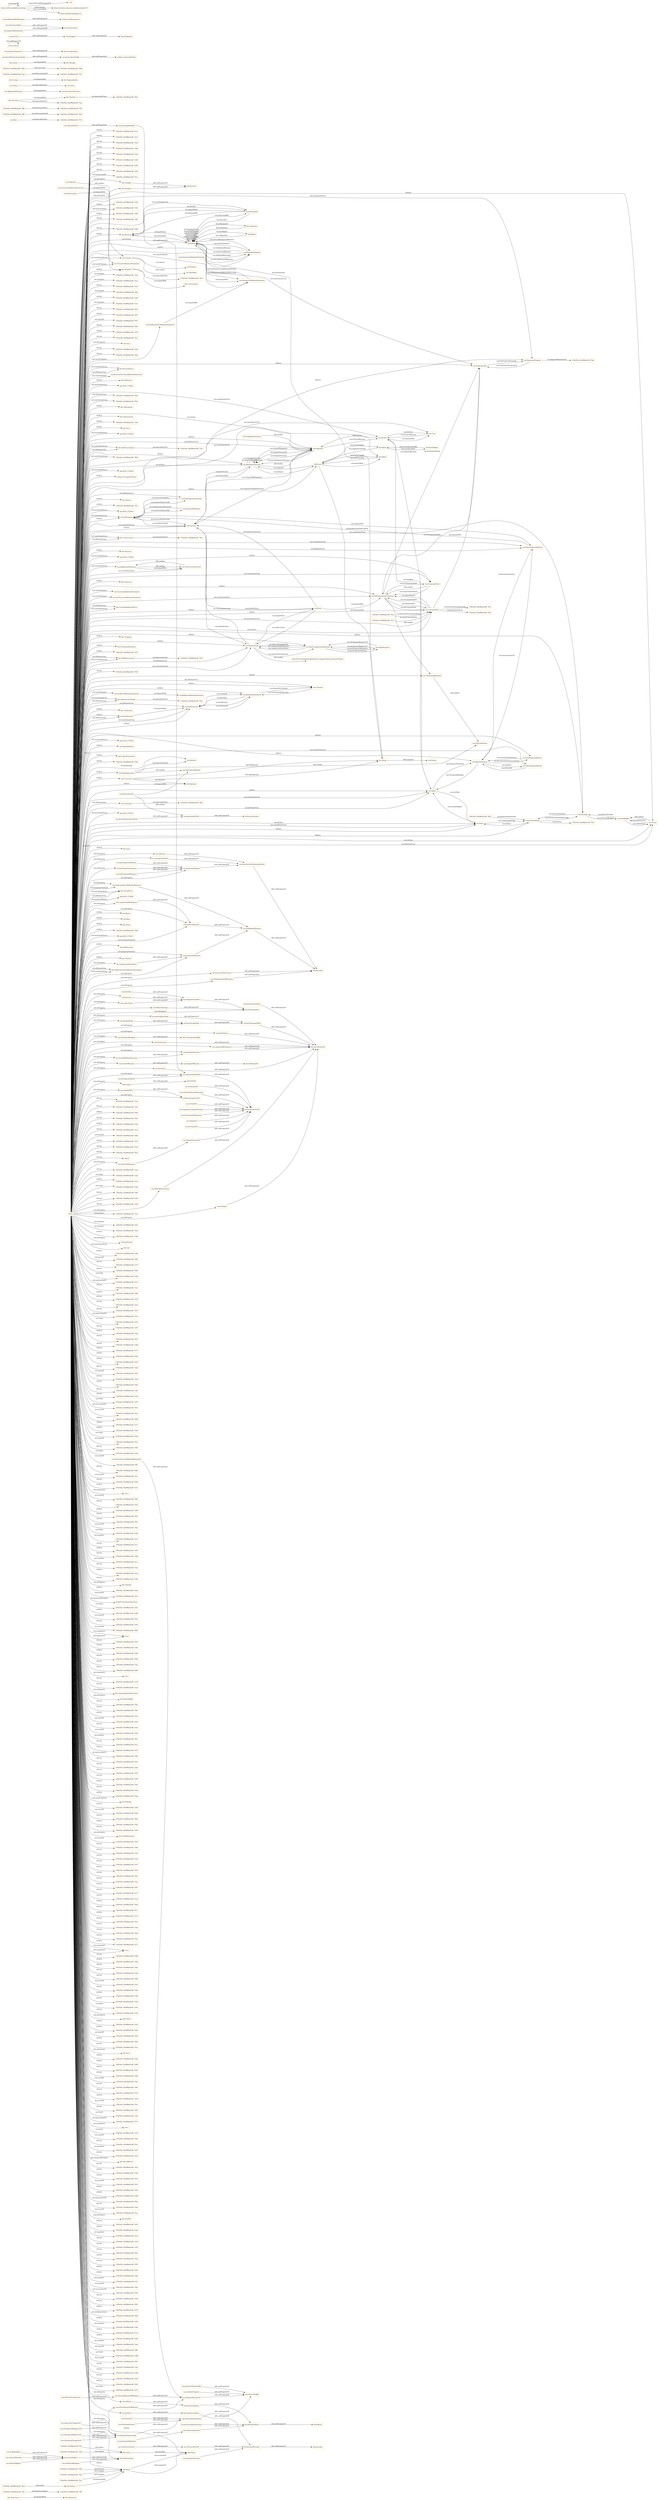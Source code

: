 digraph ar2dtool_diagram { 
rankdir=LR;
size="1501"
node [shape = rectangle, color="orange"]; "bhv:Dominance" "-159cf3dc:18c696ad1d8:-7ff9" "-159cf3dc:18c696ad1d8:-7f20" "-159cf3dc:18c696ad1d8:-7f32" "dul:Situation" "odrl:Action" "vae:Path" "-159cf3dc:18c696ad1d8:-7fd5" "-159cf3dc:18c696ad1d8:-7fed" "vae:AntiSymmetricRelationStatement" "-159cf3dc:18c696ad1d8:-7ff6" "bhv:PersonalFocus" "vae:ReverseFunctionalRelationStatement" "bhv:Hedonism" "obo:NCIT_C75921" "bhv:Societal" "vae:NodeImportance" "-159cf3dc:18c696ad1d8:-7fde" "bhv:Universalism" "-159cf3dc:18c696ad1d8:-7f8d" "-159cf3dc:18c696ad1d8:-7f4a" "-159cf3dc:18c696ad1d8:-7f83" "vae:AwarenessSituation" "vae:Value" "bhv:Stimulation" "odrl:Policy" "bhv:Achievement" "-159cf3dc:18c696ad1d8:-7f3d" "dul:Norm" "obo:NCIT_C75922" "vae:AlignmentSituation" "odrl:Operator" "-159cf3dc:18c696ad1d8:-7fcf" "vae:VaeProperty" "bhv:SelfTrascendence" "-159cf3dc:18c696ad1d8:-7f94" "-159cf3dc:18c696ad1d8:-7fd2" "vae:Outcome" "vae:AsymmetricRelationStatement" "obo:NCIT_C75918" "schema:ConceptualFrame" "vae:VaeEntity" "vae:MultiInputOutcome" "bhv:Conservation" "vae:AlignmentStatement" "bhv:Dependability" "-159cf3dc:18c696ad1d8:-7ff0" "dul:SocialObject" "bhv:Caring" "odrl:Asset" "bhv:Nature" "vae:Generalization" "-159cf3dc:18c696ad1d8:-7f1f" "obo:NCIT_C75919" "vae:Context" "vae:SymmetricRelationStatement" "vae:ActionOnState" "vae:VaeStatement" "vae:TaxonomyProperty" "bhv:Security" "-159cf3dc:18c696ad1d8:-7f64" "obo:NCIT_C75924" "vae:ConceptNode" "dul:Object" "-159cf3dc:18c696ad1d8:-7fc9" "bhv:Tolerance" "vae:System" "-159cf3dc:18c696ad1d8:-7fe1" "bhv:Humility" "vae:FunctionalRelationStatement" "-159cf3dc:18c696ad1d8:-7fc3" "odrl:Party" "vae:AntiTransitiveRelationStatement" "-159cf3dc:18c696ad1d8:-7fe7" "vae:Norm" "bhv:GrowthAndAnxietyFree" "-159cf3dc:18c696ad1d8:-7f14" "vae:User" "-159cf3dc:18c696ad1d8:-7f72" "vae:Sequence" "vae:AgentStatement" "vae:VaeConditionedEntity" "-159cf3dc:18c696ad1d8:-7fdb" "bhv:Tradition" "dul:Event" "vae:PromotionDemotion" "-159cf3dc:18c696ad1d8:-7f37" "dul:Agent" "vae:ValueTaxonomyStatement" "-159cf3dc:18c696ad1d8:-7fd8" "vae:TaxonomyAlignment" "-159cf3dc:18c696ad1d8:-7f29" "bhv:SelfEnhancement" "-159cf3dc:18c696ad1d8:-7ff3" "vae:Strategy" "vae:Agent" "bhv:Benevolence" "vae:FinalInputOutcome" "vae:VaeSituation" "bhv:Conformity" "vae:Action" "bhv:Resources" "vae:TransitiveRelationStatement" "dul:Collection" "vae:AwarenessStatement" "vae:IrreflexiveRelationStatement" "obo:NCIT_C75925" "vae:ValueDefinition" "bhv:OpennessToChange" "-159cf3dc:18c696ad1d8:-7fe4" "-159cf3dc:18c696ad1d8:-7f2a" "vae:ActingAgent" "odrl:LogicalConstraint" "-159cf3dc:18c696ad1d8:-7f49" "vae:ValueConcept" "vae:PropertyNode" "vae:ValueProperty" "vae:ValueComparisonStatement" "-159cf3dc:18c696ad1d8:-7fc6" "vae:VaeStatementEntity" "vae:Criterion" "obo:NCIT_C75915" "bhv:Thought" "vae:Transition" "-159cf3dc:18c696ad1d8:-7fbd" "vae:State" "dul:Entity" "bhv:Face" "-159cf3dc:18c696ad1d8:-7fea" "vae:VaeConditioningEntity" "-159cf3dc:18c696ad1d8:-7f3e" "vae:TaxonomyNode" "vae:VaePropertyStatement" "bhv:SocialFocus" "obo:NCIT_C75920" "odrl:Constraint" "vae:IntransitiveRelationStatement" "vae:OptimizedProperty" "dul:Theory" "dul:Region" "dul:Description" "-159cf3dc:18c696ad1d8:-7fc0" "-159cf3dc:18c696ad1d8:-7f0c" "bhv:Action" "vcvf:Value" "odrl:Rule" "bhv:Power" "vae:ImportanceRelation" "bhv:Personal" "vae:ReflexiveRelationStatement" "-159cf3dc:18c696ad1d8:-7fcc" "-159cf3dc:18c696ad1d8:-7f0b" "obo:NCIT_C75917" "-159cf3dc:18c696ad1d8:-7ffc" "vae:ArgumentStatement" "bhv:SelfDirection" "bhv:Concern" "bhv:SelfProtectionAndAnxietyAvoidance" "vae:RelationStatement" ; /*classes style*/
	"bhv:Action" -> "bhv:Thought" [ label = "owl:disjointWith" ];
	"vae:particularizesNode" -> "schema:subsumedUnder" [ label = "rdfs:subPropertyOf" ];
	"vae:hasConceptNode" -> "vae:hasTaxonomyNode" [ label = "rdfs:subPropertyOf" ];
	"vae:ConceptNode" -> "vae:PropertyNode" [ label = "owl:disjointWith" ];
	"vae:AsymmetricRelationStatement" -> "vae:SymmetricRelationStatement" [ label = "owl:disjointWith" ];
	"vae:isTaxonomyNodeOf" -> "dul:isConstituentOf" [ label = "rdfs:subPropertyOf" ];
	"vae:proposesStatement" -> "dul:conceptualizes" [ label = "rdfs:subPropertyOf" ];
	"vae:previousInputOutcome" -> "dul:directlyFollows" [ label = "rdfs:subPropertyOf" ];
	"vae:hasTaxonomyNode" -> "dul:hasConstituent" [ label = "rdfs:subPropertyOf" ];
	"vae:nextInputOutcome" -> "dul:directlyPrecedes" [ label = "rdfs:subPropertyOf" ];
	"vae:VaeSituation" -> "vae:VaeStatement" [ label = "owl:disjointWith" ];
	"vae:comparisonHasInferior" -> "vae:hasSecondElement" [ label = "rdfs:subPropertyOf" ];
	"vae:hasTrace" -> "dul:isAgentInvolvedIn" [ label = "rdfs:subPropertyOf" ];
	"vae:Path" -> "-159cf3dc:18c696ad1d8:-7f72" [ label = "owl:equivalentClass" ];
	"vae:isInputOf" -> "dul:isConstituentOf" [ label = "rdfs:subPropertyOf" ];
	"vae:isSymmetricallyRelatedElementIn" -> "vae:isRelatedElementIn" [ label = "rdfs:subPropertyOf" ];
	"dul:involvesAgent" -> "dul:hasParticipant" [ label = "rdfs:subPropertyOf" ];
	"terms:license" -> "terms:license" [ label = "rdfs:subPropertyOf" ];
	"dul:isAgentInvolvedIn" -> "dul:isParticipantIn" [ label = "rdfs:subPropertyOf" ];
	"bhv:SelfTrascendence" -> "-159cf3dc:18c696ad1d8:-7f14" [ label = "owl:equivalentClass" ];
	"vae:describesVaeStatementEntity" -> "dul:describes" [ label = "rdfs:subPropertyOf" ];
	"vae:hasPropertyTaxonomy" -> "vae:expressesProperty" [ label = "rdfs:subPropertyOf" ];
	"dul:Event" -> "dul:Object" [ label = "owl:disjointWith" ];
	"vae:isPremiseOf" -> "dul:isConstituentOf" [ label = "rdfs:subPropertyOf" ];
	"vae:interpretationOn" -> "vae:describesVaeStatementEntity" [ label = "rdfs:subPropertyOf" ];
	"dul:Description" -> "dul:Situation" [ label = "owl:disjointWith" ];
	"odrl:Action" -> "odrl:Party" [ label = "owl:disjointWith" ];
	"vae:madeByAgent" -> "dul:involvesAgent" [ label = "rdfs:subPropertyOf" ];
	"dul:isPreconditionOf" -> "dul:directlyPrecedes" [ label = "rdfs:subPropertyOf" ];
	"vae:isOutcomeOf" -> "dul:isConstituentOf" [ label = "rdfs:subPropertyOf" ];
	"vae:isPresentInStatement" -> "dul:isDescribedBy" [ label = "rdfs:subPropertyOf" ];
	"vae:hasInput" -> "dul:hasConstituent" [ label = "rdfs:subPropertyOf" ];
	"bhv:Personal" -> "bhv:Societal" [ label = "owl:disjointWith" ];
	"bhv:Personal" -> "-159cf3dc:18c696ad1d8:-7f2a" [ label = "owl:equivalentClass" ];
	"vae:hasUser" -> "vae:hasAgent" [ label = "rdfs:subPropertyOf" ];
	"vae:hasRelatedElement" -> "dul:describes" [ label = "rdfs:subPropertyOf" ];
	"vae:onState" -> "dul:hasPrecondition" [ label = "rdfs:subPropertyOf" ];
	"vae:hasActionOnState" -> "dul:hasConstituent" [ label = "rdfs:subPropertyOf" ];
	"vae:hasPropertyNode" -> "vae:hasTaxonomyNode" [ label = "rdfs:subPropertyOf" ];
	"dul:hasPrecondition" -> "dul:directlyFollows" [ label = "rdfs:subPropertyOf" ];
	"vae:hasPropertyOfSuperior" -> "vae:expressesProperty" [ label = "rdfs:subPropertyOf" ];
	"bhv:Conservation" -> "-159cf3dc:18c696ad1d8:-7f4a" [ label = "owl:equivalentClass" ];
	"vae:isPropertyNodeOf" -> "vae:isTaxonomyNodeOf" [ label = "rdfs:subPropertyOf" ];
	"bhv:Societal" -> "-159cf3dc:18c696ad1d8:-7f0c" [ label = "owl:equivalentClass" ];
	"vae:Transition" -> "-159cf3dc:18c696ad1d8:-7f64" [ label = "owl:equivalentClass" ];
	"vae:comparisonHasSuperior" -> "vae:hasFirstElement" [ label = "rdfs:subPropertyOf" ];
	"vae:hasOutcome" -> "dul:hasConstituent" [ label = "rdfs:subPropertyOf" ];
	"vae:Norm" -> "vae:ValueTaxonomyStatement" [ label = "owl:disjointWith" ];
	"vae:importanceValue" -> "dul:hasDataValue" [ label = "rdfs:subPropertyOf" ];
	"vae:isProposedByAgent" -> "dul:isConceptualizedBy" [ label = "rdfs:subPropertyOf" ];
	"bhv:Dominance" -> "bhv:Resources" [ label = "owl:disjointWith" ];
	"vae:isEntityOf" -> "vae:isPresentInStatement" [ label = "rdfs:subPropertyOf" ];
	"vae:MultiInputOutcome" -> "vae:Sequence" [ label = "rdfs:seeAlso" ];
	"vae:propertyExpressedAt" -> "vae:isPresentInStatement" [ label = "rdfs:subPropertyOf" ];
	"vae:hasState" -> "dul:isAgentInvolvedIn" [ label = "rdfs:subPropertyOf" ];
	"vae:AwarenessStatement" -> "vae:AlignmentStatement" [ label = "rdfs:seeAlso" ];
	"vae:isConceptNodeOf" -> "vae:isTaxonomyNodeOf" [ label = "rdfs:subPropertyOf" ];
	"bhv:Caring" -> "bhv:Dependability" [ label = "owl:disjointWith" ];
	"vae:hasRootNode" -> "vae:hasConceptNode" [ label = "rdfs:subPropertyOf" ];
	"vae:isAgentOfSystem" -> "dul:isMemberOf" [ label = "rdfs:subPropertyOf" ];
	"vae:ValueConcept" -> "http://www.ontologydesignpatterns.org/ont/values/valuecore#Value" [ label = "rdfs:seeAlso" ];
	"vae:isInputOutcomeOf" -> "dul:isConstituentOf" [ label = "rdfs:subPropertyOf" ];
	"vae:isTaxonomyPropertyOf" -> "vae:propertyExpressedAt" [ label = "rdfs:subPropertyOf" ];
	"vae:directlyParticularizesNode" -> "vae:particularizesNode" [ label = "rdfs:subPropertyOf" ];
	"vae:isRootNodeOf" -> "vae:isConceptNodeOf" [ label = "rdfs:subPropertyOf" ];
	"vae:expressesProperty" -> "vae:describesVaeStatementEntity" [ label = "rdfs:subPropertyOf" ];
	"vae:hasAgent" -> "dul:hasMember" [ label = "rdfs:subPropertyOf" ];
	"vae:isFollowedByAgent" -> "dul:hasParticipant" [ label = "rdfs:subPropertyOf" ];
	"vae:hasRelationWithProperty" -> "schema:hasPerspective" [ label = "rdfs:subPropertyOf" ];
	"vae:measuredOnOutcome" -> "dul:describes" [ label = "rdfs:subPropertyOf" ];
	"vae:perform" -> "dul:hasPostcondition" [ label = "rdfs:subPropertyOf" ];
	"vcvf:Value" -> "vae:Value" [ label = "owl:equivalentClass" ];
	"vae:isTraceOfSystem" -> "dul:involvesAgent" [ label = "rdfs:subPropertyOf" ];
	"vae:degreeOfSatisfaction" -> "dul:hasDataValue" [ label = "rdfs:subPropertyOf" ];
	"vae:directlyGeneralizesNode" -> "vae:generalizesNode" [ label = "rdfs:subPropertyOf" ];
	"vae:conditionsActionIn" -> "dul:isPreconditionOf" [ label = "rdfs:subPropertyOf" ];
	"vae:superiorInComparison" -> "vae:isFirstElementOfRelation" [ label = "rdfs:subPropertyOf" ];
	"vae:System" -> "vae:User" [ label = "owl:disjointWith" ];
	"vae:TaxonomyNode" -> "vae:ValueTaxonomyStatement" [ label = "rdfs:seeAlso" ];
	"vae:ValueTaxonomyStatement" -> "vae:TaxonomyAlignment" [ label = "rdfs:seeAlso" ];
	"vae:followsStrategy" -> "dul:isParticipantIn" [ label = "rdfs:subPropertyOf" ];
	"vae:hasPropertyOfInferior" -> "vae:expressesProperty" [ label = "rdfs:subPropertyOf" ];
	"vae:composedBySequence" -> "dul:hasConstituent" [ label = "rdfs:subPropertyOf" ];
	"vae:AlignmentSituation" -> "vae:AwarenessSituation" [ label = "owl:disjointWith" ];
	"https://w3id.org/def/vaeontology" -> "vae:" [ label = "vann:preferredNamespaceUri" ];
	"https://w3id.org/def/vaeontology" -> "https://creativecommons.org/licenses/by/4.0/" [ label = "terms:license" ];
	"https://w3id.org/def/vaeontology" -> "https://w3id.org/def/vaeontology" [ label = "owl:versionIRI" ];
	"https://w3id.org/def/vaeontology" -> "https://chowlk.linkeddata.es" [ label = "mod:createdWith" ];
	"vae:isActionOnStateOfStrategy" -> "dul:isConstituentOf" [ label = "rdfs:subPropertyOf" ];
	"vae:startsWithInputOutcome" -> "vae:hasInputOutcome" [ label = "rdfs:subPropertyOf" ];
	"vae:isOptimizationOfProperty" -> "dul:describes" [ label = "rdfs:subPropertyOf" ];
	"vae:propertyOptimizedAt" -> "dul:isDescribedBy" [ label = "rdfs:subPropertyOf" ];
	"bhv:Humility" -> "bhv:Universalism" [ label = "owl:disjointWith" ];
	"bhv:Humility" -> "-159cf3dc:18c696ad1d8:-7f3e" [ label = "owl:equivalentClass" ];
	"vae:FinalInputOutcome" -> "vae:Sequence" [ label = "rdfs:seeAlso" ];
	"odrl:target" -> "odrl:relation" [ label = "rdfs:subPropertyOf" ];
	"bhv:SelfEnhancement" -> "-159cf3dc:18c696ad1d8:-7f20" [ label = "owl:equivalentClass" ];
	"dul:directlyPrecedes" -> "dul:precedes" [ label = "rdfs:subPropertyOf" ];
	"vae:makesAction" -> "dul:isAgentInvolvedIn" [ label = "rdfs:subPropertyOf" ];
	"vae:satisfiesProperty" -> "dul:isDescribedBy" [ label = "rdfs:subPropertyOf" ];
	"vae:TaxonomyAlignment" -> "vae:ValueTaxonomy" [ label = "rdfs:seeAlso" ];
	"vae:hasSecondElement" -> "vae:hasRelatedElement" [ label = "rdfs:subPropertyOf" ];
	"vae:relationWith" -> "schema:perspectiveOn" [ label = "rdfs:subPropertyOf" ];
	"vae:isFirstElementOfRelation" -> "vae:isRelatedElementIn" [ label = "rdfs:subPropertyOf" ];
	"vae:NodeImportance" -> "vae:ValueTaxonomy" [ label = "rdfs:seeAlso" ];
	"vae:NodeImportance" -> "vae:ImportanceRelation" [ label = "rdfs:seeAlso" ];
	"vae:Action" -> "vae:ActingAgent" [ label = "rdfs:seeAlso" ];
	"vae:hasFirstElement" -> "vae:hasRelatedElement" [ label = "rdfs:subPropertyOf" ];
	"vae:inferiorInComparison" -> "vae:isSecondElementOfRelation" [ label = "rdfs:subPropertyOf" ];
	"vae:VaeEntity" -> "vae:Context" [ label = "rdfs:seeAlso" ];
	"vae:isRelatedElementIn" -> "dul:isDescribedBy" [ label = "rdfs:subPropertyOf" ];
	"vae:isClaimOf" -> "dul:isConstituentOf" [ label = "rdfs:subPropertyOf" ];
	"vae:hasInputOutcome" -> "dul:hasConstituent" [ label = "rdfs:subPropertyOf" ];
	"vae:isPropertyOfSuperiorOf" -> "vae:propertyExpressedAt" [ label = "rdfs:subPropertyOf" ];
	"vae:isStateOfAgent" -> "dul:involvesAgent" [ label = "rdfs:subPropertyOf" ];
	"vae:Generalization" -> "vae:generalizesNode" [ label = "rdfs:seeAlso" ];
	"vae:Generalization" -> "vae:ImportanceRelation" [ label = "owl:disjointWith" ];
	"vae:IntransitiveRelationStatement" -> "vae:TransitiveRelationStatement" [ label = "owl:disjointWith" ];
	"vae:Context" -> "vae:VaeObject" [ label = "rdfs:seeAlso" ];
	"NULL" -> "-159cf3dc:18c696ad1d8:-7ea2" [ label = "rdf:rest" ];
	"NULL" -> "-159cf3dc:18c696ad1d8:-7ef3" [ label = "rdf:rest" ];
	"NULL" -> "-159cf3dc:18c696ad1d8:-7fb8" [ label = "rdf:first" ];
	"NULL" -> "-159cf3dc:18c696ad1d8:-7f5d" [ label = "rdf:rest" ];
	"NULL" -> "-159cf3dc:18c696ad1d8:-7e9c" [ label = "rdf:first" ];
	"NULL" -> "vae:hasConceptNode" [ label = "owl:onProperty" ];
	"NULL" -> "-159cf3dc:18c696ad1d8:-7ec3" [ label = "rdf:rest" ];
	"NULL" -> "-159cf3dc:18c696ad1d8:-7fdd" [ label = "owl:unionOf" ];
	"NULL" -> "-159cf3dc:18c696ad1d8:-7f33" [ label = "rdf:rest" ];
	"NULL" -> "bhv:PersonalFocus" [ label = "owl:someValuesFrom" ];
	"NULL" -> "bhv:Hedonism" [ label = "rdf:first" ];
	"NULL" -> "bhv:Conservation" [ label = "owl:allValuesFrom" ];
	"NULL" -> "-159cf3dc:18c696ad1d8:-7ee4" [ label = "rdf:rest" ];
	"NULL" -> "-159cf3dc:18c696ad1d8:-7f03" [ label = "rdf:rest" ];
	"NULL" -> "rdf:nil" [ label = "rdf:rest" ];
	"NULL" -> "vae:VaeConditioningEntity" [ label = "owl:someValuesFrom" ];
	"NULL" -> "vae:isBasedOnCriterion" [ label = "owl:onProperty" ];
	"NULL" -> "-159cf3dc:18c696ad1d8:-7eea" [ label = "rdf:rest" ];
	"NULL" -> "-159cf3dc:18c696ad1d8:-7eae" [ label = "swrl:body" ];
	"NULL" -> "-159cf3dc:18c696ad1d8:-7ea1" [ label = "rdf:first" ];
	"NULL" -> "vae:isTaxonomyNodeOf" [ label = "owl:onProperty" ];
	"NULL" -> "vae:interpretationOn" [ label = "owl:onProperty" ];
	"NULL" -> "vae:ConceptNode" [ label = "rdf:first" ];
	"NULL" -> "vae:PropertyNode" [ label = "rdf:first" ];
	"NULL" -> "-159cf3dc:18c696ad1d8:-7e8e" [ label = "swrl:body" ];
	"NULL" -> "-159cf3dc:18c696ad1d8:-7f6f" [ label = "rdf:rest" ];
	"NULL" -> "-159cf3dc:18c696ad1d8:-7e94" [ label = "rdf:first" ];
	"NULL" -> "-159cf3dc:18c696ad1d8:-7ed5" [ label = "rdf:rest" ];
	"NULL" -> "odrl:assignee" [ label = "owl:onProperty" ];
	"NULL" -> "-159cf3dc:18c696ad1d8:-7ecf" [ label = "owl:members" ];
	"NULL" -> "vae:ConceptNode" [ label = "owl:someValuesFrom" ];
	"NULL" -> "vae:VaeSituation" [ label = "owl:allValuesFrom" ];
	"NULL" -> "vae:expressesProperty" [ label = "owl:onProperty" ];
	"NULL" -> "-159cf3dc:18c696ad1d8:-7ef1" [ label = "owl:members" ];
	"NULL" -> "-159cf3dc:18c696ad1d8:-7ed3" [ label = "owl:members" ];
	"NULL" -> "-159cf3dc:18c696ad1d8:-7edb" [ label = "rdf:rest" ];
	"NULL" -> "dul:hasSetting" [ label = "owl:onProperty" ];
	"NULL" -> "bhv:SelfTrascendence" [ label = "owl:someValuesFrom" ];
	"NULL" -> "owl:real" [ label = "owl:someValuesFrom" ];
	"NULL" -> "-159cf3dc:18c696ad1d8:-7ef6" [ label = "rdf:rest" ];
	"NULL" -> "-159cf3dc:18c696ad1d8:-7ffb" [ label = "owl:unionOf" ];
	"NULL" -> "odrl:LogicalConstraint" [ label = "rdf:first" ];
	"NULL" -> "-159cf3dc:18c696ad1d8:-7e7f" [ label = "rdf:rest" ];
	"NULL" -> "vae:onEntity" [ label = "owl:onProperty" ];
	"NULL" -> "-159cf3dc:18c696ad1d8:-7f36" [ label = "rdf:rest" ];
	"NULL" -> "vae:VaeConditioningEntity" [ label = "owl:allValuesFrom" ];
	"NULL" -> "vae:TaxonomyNode" [ label = "rdf:first" ];
	"NULL" -> "-159cf3dc:18c696ad1d8:-7e6d" [ label = "swrl:body" ];
	"NULL" -> "-159cf3dc:18c696ad1d8:-7f12" [ label = "owl:intersectionOf" ];
	"NULL" -> "-159cf3dc:18c696ad1d8:-7ecc" [ label = "rdf:rest" ];
	"NULL" -> "vae:comparisonHasInferior" [ label = "owl:onProperty" ];
	"NULL" -> "-159cf3dc:18c696ad1d8:-7e68" [ label = "rdf:first" ];
	"NULL" -> "vae:isUserOfSystem" [ label = "owl:onProperty" ];
	"NULL" -> "-159cf3dc:18c696ad1d8:-7f49" [ label = "rdf:first" ];
	"NULL" -> "-159cf3dc:18c696ad1d8:-7e76" [ label = "rdf:rest" ];
	"NULL" -> "vae:FunctionalRelationStatement" [ label = "swrl:classPredicate" ];
	"NULL" -> "vae:ActionOnState" [ label = "rdf:first" ];
	"NULL" -> "-159cf3dc:18c696ad1d8:-7eed" [ label = "rdf:rest" ];
	"NULL" -> "vae:VaeStatement" [ label = "owl:someValuesFrom" ];
	"NULL" -> "-159cf3dc:18c696ad1d8:-7eb7" [ label = "rdf:rest" ];
	"NULL" -> "vae:Criterion" [ label = "owl:allValuesFrom" ];
	"NULL" -> "vae:SymmetricRelationStatement" [ label = "swrl:classPredicate" ];
	"NULL" -> "vae:hasFirstElement" [ label = "owl:onProperty" ];
	"NULL" -> "-159cf3dc:18c696ad1d8:-7f3c" [ label = "owl:intersectionOf" ];
	"NULL" -> "-159cf3dc:18c696ad1d8:-7e61" [ label = "swrl:head" ];
	"NULL" -> "bhv:GrowthAndAnxietyFree" [ label = "owl:someValuesFrom" ];
	"NULL" -> "vae:Strategy" [ label = "owl:someValuesFrom" ];
	"NULL" -> "-159cf3dc:18c696ad1d8:-7e97" [ label = "rdf:rest" ];
	"NULL" -> "obo:NCIT_C75922" [ label = "owl:annotatedSource" ];
	"NULL" -> "-159cf3dc:18c696ad1d8:-7eab" [ label = "rdf:first" ];
	"NULL" -> "-159cf3dc:18c696ad1d8:-7fb7" [ label = "rdf:rest" ];
	"NULL" -> "-159cf3dc:18c696ad1d8:-7eb8" [ label = "rdf:first" ];
	"NULL" -> "vae:ConceptNode" [ label = "owl:onClass" ];
	"NULL" -> "vae:Action" [ label = "rdf:first" ];
	"NULL" -> "-159cf3dc:18c696ad1d8:-7e77" [ label = "rdf:first" ];
	"NULL" -> "vae:hasOutcome" [ label = "owl:onProperty" ];
	"NULL" -> "obo:NCIT_C75920" [ label = "owl:annotatedSource" ];
	"NULL" -> "-159cf3dc:18c696ad1d8:-7e6a" [ label = "rdf:first" ];
	"NULL" -> "-159cf3dc:18c696ad1d8:-7e67" [ label = "rdf:rest" ];
	"NULL" -> "-159cf3dc:18c696ad1d8:-7ede" [ label = "rdf:rest" ];
	"NULL" -> "-159cf3dc:18c696ad1d8:-7f93" [ label = "owl:unionOf" ];
	"NULL" -> "-159cf3dc:18c696ad1d8:-7ea8" [ label = "rdf:rest" ];
	"NULL" -> "-159cf3dc:18c696ad1d8:-7e62" [ label = "rdf:first" ];
	"NULL" -> "vae:AwarenessStatement" [ label = "owl:someValuesFrom" ];
	"NULL" -> "-159cf3dc:18c696ad1d8:-7eff" [ label = "rdf:rest" ];
	"NULL" -> "-159cf3dc:18c696ad1d8:-7ec9" [ label = "rdf:rest" ];
	"NULL" -> "-159cf3dc:18c696ad1d8:-7e78" [ label = "swrl:body" ];
	"NULL" -> "-159cf3dc:18c696ad1d8:-7f63" [ label = "owl:intersectionOf" ];
	"NULL" -> "-159cf3dc:18c696ad1d8:-7fbc" [ label = "owl:unionOf" ];
	"NULL" -> "vae:hasSecondElement" [ label = "owl:onProperty" ];
	"NULL" -> "vae:startsWithInputOutcome" [ label = "owl:onProperty" ];
	"NULL" -> "-159cf3dc:18c696ad1d8:-7eb0" [ label = "rdf:first" ];
	"NULL" -> "-159cf3dc:18c696ad1d8:-7e71" [ label = "rdf:first" ];
	"NULL" -> "-159cf3dc:18c696ad1d8:-7e90" [ label = "rdf:first" ];
	"NULL" -> "-159cf3dc:18c696ad1d8:-7ebd" [ label = "swrl:body" ];
	"NULL" -> "odrl:Operator" [ label = "rdf:first" ];
	"NULL" -> "-159cf3dc:18c696ad1d8:-7fe3" [ label = "owl:unionOf" ];
	"NULL" -> "-159cf3dc:18c696ad1d8:-7f1f" [ label = "rdf:first" ];
	"NULL" -> "-159cf3dc:18c696ad1d8:-7f40" [ label = "rdf:rest" ];
	"NULL" -> "vae:Agent" [ label = "owl:someValuesFrom" ];
	"NULL" -> "vae:isStartOfSequence" [ label = "owl:onProperty" ];
	"NULL" -> "bhv:Tradition" [ label = "rdf:first" ];
	"NULL" -> "-159cf3dc:18c696ad1d8:-7e9d" [ label = "swrl:body" ];
	"NULL" -> "-159cf3dc:18c696ad1d8:-7ff5" [ label = "owl:unionOf" ];
	"NULL" -> "vae:hasInput" [ label = "owl:onProperty" ];
	"NULL" -> "-159cf3dc:18c696ad1d8:-7f8b" [ label = "rdf:rest" ];
	"NULL" -> "-159cf3dc:18c696ad1d8:-7f1c" [ label = "owl:unionOf" ];
	"NULL" -> "-159cf3dc:18c696ad1d8:-7fd0" [ label = "rdf:rest" ];
	"NULL" -> "-159cf3dc:18c696ad1d8:-7e7a" [ label = "rdf:first" ];
	"NULL" -> "vae:Sequence" [ label = "owl:onClass" ];
	"NULL" -> "vae:c" [ label = "swrl:argument2" ];
	"NULL" -> "-159cf3dc:18c696ad1d8:-7f8c" [ label = "owl:unionOf" ];
	"NULL" -> "vae:hasRootNode" [ label = "owl:onProperty" ];
	"NULL" -> "-159cf3dc:18c696ad1d8:-7f10" [ label = "rdf:rest" ];
	"NULL" -> "-159cf3dc:18c696ad1d8:-7e80" [ label = "rdf:first" ];
	"NULL" -> "-159cf3dc:18c696ad1d8:-7f61" [ label = "rdf:rest" ];
	"NULL" -> "vae:NodeImportance" [ label = "rdf:first" ];
	"NULL" -> "vae:VaeConditionedEntity" [ label = "owl:someValuesFrom" ];
	"NULL" -> "-159cf3dc:18c696ad1d8:-7ff1" [ label = "rdf:rest" ];
	"NULL" -> "bhv:SelfEnhancement" [ label = "owl:someValuesFrom" ];
	"NULL" -> "bhv:GrowthAndAnxietyFree" [ label = "owl:allValuesFrom" ];
	"NULL" -> "vae:Outcome" [ label = "owl:someValuesFrom" ];
	"NULL" -> "vae:TaxonomyProperty" [ label = "owl:someValuesFrom" ];
	"NULL" -> "bhv:SelfDirection" [ label = "rdf:first" ];
	"NULL" -> "vae:hasInputOutcome" [ label = "owl:onProperty" ];
	"NULL" -> "dul:Theory" [ label = "rdf:first" ];
	"NULL" -> "-159cf3dc:18c696ad1d8:-7fda" [ label = "owl:unionOf" ];
	"NULL" -> "-159cf3dc:18c696ad1d8:-7e85" [ label = "swrl:body" ];
	"NULL" -> "-159cf3dc:18c696ad1d8:-7ee7" [ label = "owl:members" ];
	"NULL" -> "-159cf3dc:18c696ad1d8:-7fc1" [ label = "rdf:rest" ];
	"NULL" -> "-159cf3dc:18c696ad1d8:-7e87" [ label = "rdf:first" ];
	"NULL" -> "dul:Event" [ label = "rdf:first" ];
	"NULL" -> "-159cf3dc:18c696ad1d8:-7e9b" [ label = "rdf:rest" ];
	"NULL" -> "-159cf3dc:18c696ad1d8:-7ec1" [ label = "owl:members" ];
	"NULL" -> "vae:ArgumentStatement" [ label = "rdf:first" ];
	"NULL" -> "-159cf3dc:18c696ad1d8:-7f8d" [ label = "owl:allValuesFrom" ];
	"NULL" -> "-159cf3dc:18c696ad1d8:-7fe2" [ label = "rdf:rest" ];
	"NULL" -> "-159cf3dc:18c696ad1d8:-7ea3" [ label = "rdf:first" ];
	"NULL" -> "-159cf3dc:18c696ad1d8:-7e6b" [ label = "rdf:rest" ];
	"NULL" -> "bhv:attitude" [ label = "owl:onProperty" ];
	"NULL" -> "vae:Norm" [ label = "rdf:first" ];
	"NULL" -> "schema:perspectiveOn" [ label = "owl:onProperty" ];
	"NULL" -> "-159cf3dc:18c696ad1d8:-7eba" [ label = "rdf:first" ];
	"NULL" -> "-159cf3dc:18c696ad1d8:-7fc2" [ label = "owl:unionOf" ];
	"NULL" -> "oboInOwl:hasExactSynonym" [ label = "owl:annotatedProperty" ];
	"NULL" -> "-159cf3dc:18c696ad1d8:-7eb1" [ label = "swrl:head" ];
	"NULL" -> "-159cf3dc:18c696ad1d8:-7e96" [ label = "rdf:first" ];
	"NULL" -> "-159cf3dc:18c696ad1d8:-7f3a" [ label = "owl:unionOf" ];
	"NULL" -> "-159cf3dc:18c696ad1d8:-7e8c" [ label = "rdf:rest" ];
	"NULL" -> "vae:VaeProperty" [ label = "rdf:first" ];
	"NULL" -> "vae:hasSymmetricallyRelatedElement" [ label = "owl:onProperty" ];
	"NULL" -> "-159cf3dc:18c696ad1d8:-7f82" [ label = "owl:unionOf" ];
	"NULL" -> "vae:AntiTransitiveRelationStatement" [ label = "swrl:classPredicate" ];
	"NULL" -> "vae:b" [ label = "swrl:argument2" ];
	"NULL" -> "obo:NCIT_C75924" [ label = "owl:annotatedSource" ];
	"NULL" -> "-159cf3dc:18c696ad1d8:-7fd3" [ label = "rdf:rest" ];
	"NULL" -> "-159cf3dc:18c696ad1d8:-7ef4" [ label = "rdf:rest" ];
	"NULL" -> "-159cf3dc:18c696ad1d8:-7f29" [ label = "rdf:first" ];
	"NULL" -> "-159cf3dc:18c696ad1d8:-7e9f" [ label = "rdf:first" ];
	"NULL" -> "-159cf3dc:18c696ad1d8:-7e83" [ label = "rdf:rest" ];
	"NULL" -> "-159cf3dc:18c696ad1d8:-7efa" [ label = "rdf:rest" ];
	"NULL" -> "-159cf3dc:18c696ad1d8:-7ff4" [ label = "rdf:rest" ];
	"NULL" -> "vae:t" [ label = "swrl:argument1" ];
	"NULL" -> "-159cf3dc:18c696ad1d8:-7e7d" [ label = "rdf:rest" ];
	"NULL" -> "-159cf3dc:18c696ad1d8:-7ec4" [ label = "rdf:rest" ];
	"NULL" -> "bhv:opposingValueMotivation" [ label = "owl:onProperty" ];
	"NULL" -> "bhv:Humility" [ label = "rdf:first" ];
	"NULL" -> "dul:isSatisfiedBy" [ label = "owl:onProperty" ];
	"NULL" -> "-159cf3dc:18c696ad1d8:-7f2e" [ label = "rdf:rest" ];
	"NULL" -> "-159cf3dc:18c696ad1d8:-7ffa" [ label = "rdf:rest" ];
	"NULL" -> "vae:TaxonomyProperty" [ label = "rdf:first" ];
	"NULL" -> "-159cf3dc:18c696ad1d8:-7fc4" [ label = "rdf:rest" ];
	"NULL" -> "-159cf3dc:18c696ad1d8:-7fe6" [ label = "owl:unionOf" ];
	"NULL" -> "-159cf3dc:18c696ad1d8:-7ee5" [ label = "rdf:rest" ];
	"NULL" -> "vae:hasFirstElement" [ label = "swrl:propertyPredicate" ];
	"NULL" -> "-159cf3dc:18c696ad1d8:-7fe9" [ label = "owl:unionOf" ];
	"NULL" -> "-159cf3dc:18c696ad1d8:-7f01" [ label = "owl:members" ];
	"NULL" -> "-159cf3dc:18c696ad1d8:-7fca" [ label = "rdf:rest" ];
	"NULL" -> "-159cf3dc:18c696ad1d8:-7e74" [ label = "rdf:rest" ];
	"NULL" -> "-159cf3dc:18c696ad1d8:-7f48" [ label = "owl:intersectionOf" ];
	"NULL" -> "vae:State" [ label = "owl:onClass" ];
	"NULL" -> "-159cf3dc:18c696ad1d8:-7fe5" [ label = "rdf:rest" ];
	"NULL" -> "-159cf3dc:18c696ad1d8:-7eb5" [ label = "rdf:rest" ];
	"NULL" -> "-159cf3dc:18c696ad1d8:-7f25" [ label = "rdf:rest" ];
	"NULL" -> "-159cf3dc:18c696ad1d8:-7e95" [ label = "rdf:rest" ];
	"NULL" -> "-159cf3dc:18c696ad1d8:-7feb" [ label = "rdf:rest" ];
	"NULL" -> "-159cf3dc:18c696ad1d8:-7ebb" [ label = "rdf:rest" ];
	"NULL" -> "bhv:OpennessToChange" [ label = "owl:allValuesFrom" ];
	"NULL" -> "-159cf3dc:18c696ad1d8:-7ead" [ label = "rdf:first" ];
	"NULL" -> "owl:Nothing" [ label = "swrl:classPredicate" ];
	"NULL" -> "-159cf3dc:18c696ad1d8:-7ed6" [ label = "rdf:rest" ];
	"NULL" -> "vae:VaeStatement" [ label = "rdf:first" ];
	"NULL" -> "-159cf3dc:18c696ad1d8:-7f46" [ label = "owl:unionOf" ];
	"NULL" -> "vae:VaeSituation" [ label = "rdf:first" ];
	"NULL" -> "-159cf3dc:18c696ad1d8:-7fbb" [ label = "rdf:rest" ];
	"NULL" -> "-159cf3dc:18c696ad1d8:-7e6c" [ label = "rdf:first" ];
	"NULL" -> "-159cf3dc:18c696ad1d8:-7e65" [ label = "rdf:rest" ];
	"NULL" -> "bhv:valueMotivation" [ label = "owl:onProperty" ];
	"NULL" -> "-159cf3dc:18c696ad1d8:-7fe0" [ label = "owl:unionOf" ];
	"NULL" -> "vae:relationWith" [ label = "owl:onProperty" ];
	"NULL" -> "-159cf3dc:18c696ad1d8:-7fd6" [ label = "rdf:rest" ];
	"NULL" -> "-159cf3dc:18c696ad1d8:-7e5f" [ label = "rdf:rest" ];
	"NULL" -> "-159cf3dc:18c696ad1d8:-7ea6" [ label = "rdf:rest" ];
	"NULL" -> "-159cf3dc:18c696ad1d8:-7ef7" [ label = "rdf:rest" ];
	"NULL" -> "-159cf3dc:18c696ad1d8:-7f3d" [ label = "rdf:first" ];
	"NULL" -> "-159cf3dc:18c696ad1d8:-7f16" [ label = "rdf:rest" ];
	"NULL" -> "bhv:Stimulation" [ label = "rdf:first" ];
	"NULL" -> "vae:hasSecondElement" [ label = "swrl:propertyPredicate" ];
	"NULL" -> "-159cf3dc:18c696ad1d8:-7fdc" [ label = "rdf:rest" ];
	"NULL" -> "vae:ReverseFunctionalRelationStatement" [ label = "swrl:classPredicate" ];
	"NULL" -> "-159cf3dc:18c696ad1d8:-7eac" [ label = "rdf:rest" ];
	"NULL" -> "-159cf3dc:18c696ad1d8:-7ff7" [ label = "rdf:rest" ];
	"NULL" -> "-159cf3dc:18c696ad1d8:-7ec7" [ label = "rdf:rest" ];
	"NULL" -> "odrl:Constraint" [ label = "rdf:first" ];
	"NULL" -> "vae:Action" [ label = "owl:onClass" ];
	"NULL" -> "odrl:target" [ label = "owl:onProperty" ];
	"NULL" -> "-159cf3dc:18c696ad1d8:-7ecd" [ label = "rdf:rest" ];
	"NULL" -> "-159cf3dc:18c696ad1d8:-7f94" [ label = "owl:someValuesFrom" ];
	"NULL" -> "-159cf3dc:18c696ad1d8:-7eb2" [ label = "rdf:first" ];
	"NULL" -> "-159cf3dc:18c696ad1d8:-7fc7" [ label = "rdf:rest" ];
	"NULL" -> "vae:AntiSymmetricRelationStatement" [ label = "swrl:classPredicate" ];
	"NULL" -> "-159cf3dc:18c696ad1d8:-7e73" [ label = "rdf:first" ];
	"NULL" -> "vae:Transition" [ label = "owl:allValuesFrom" ];
	"NULL" -> "-159cf3dc:18c696ad1d8:-7fcd" [ label = "rdf:rest" ];
	"NULL" -> "vae:TransitiveRelationStatement" [ label = "swrl:classPredicate" ];
	"NULL" -> "-159cf3dc:18c696ad1d8:-7eee" [ label = "rdf:rest" ];
	"NULL" -> "vae:makesAction" [ label = "owl:onProperty" ];
	"NULL" -> "-159cf3dc:18c696ad1d8:-7fe8" [ label = "rdf:rest" ];
	"NULL" -> "dul:Object" [ label = "owl:someValuesFrom" ];
	"NULL" -> "dul:isParticipantIn" [ label = "owl:onProperty" ];
	"NULL" -> "vae:onState" [ label = "owl:onProperty" ];
	"NULL" -> "vae:VaeProperty" [ label = "owl:someValuesFrom" ];
	"NULL" -> "bhv:SelfProtectionAndAnxietyAvoidance" [ label = "owl:someValuesFrom" ];
	"NULL" -> "vae:Agent" [ label = "owl:allValuesFrom" ];
	"NULL" -> "-159cf3dc:18c696ad1d8:-7fee" [ label = "rdf:rest" ];
	"NULL" -> "-159cf3dc:18c696ad1d8:-7e7c" [ label = "rdf:first" ];
	"NULL" -> "vae:a" [ label = "swrl:argument1" ];
	"NULL" -> "-159cf3dc:18c696ad1d8:-7ed9" [ label = "rdf:rest" ];
	"NULL" -> "-159cf3dc:18c696ad1d8:-7e82" [ label = "rdf:first" ];
	"NULL" -> "obo:NCIT_C75921" [ label = "owl:annotatedSource" ];
	"NULL" -> "-159cf3dc:18c696ad1d8:-7fbe" [ label = "rdf:rest" ];
	"NULL" -> "-159cf3dc:18c696ad1d8:-7edf" [ label = "rdf:rest" ];
	"NULL" -> "-159cf3dc:18c696ad1d8:-7fd9" [ label = "rdf:rest" ];
	"NULL" -> "vae:PropertyNode" [ label = "owl:someValuesFrom" ];
	"NULL" -> "-159cf3dc:18c696ad1d8:-7fcb" [ label = "owl:unionOf" ];
	"NULL" -> "dul:Situation" [ label = "rdf:first" ];
	"NULL" -> "bhv:SelfEnhancement" [ label = "owl:allValuesFrom" ];
	"NULL" -> "-159cf3dc:18c696ad1d8:-7fdf" [ label = "rdf:rest" ];
	"NULL" -> "vae:hasPropertyNode" [ label = "owl:onProperty" ];
	"NULL" -> "dul:Description" [ label = "owl:someValuesFrom" ];
	"NULL" -> "-159cf3dc:18c696ad1d8:-7e8b" [ label = "rdf:first" ];
	"NULL" -> "-159cf3dc:18c696ad1d8:-7ee0" [ label = "rdf:rest" ];
	"NULL" -> "bhv:Conservation" [ label = "owl:someValuesFrom" ];
	"NULL" -> "-159cf3dc:18c696ad1d8:-7e91" [ label = "swrl:head" ];
	"NULL" -> "bhv:PersonalFocus" [ label = "owl:allValuesFrom" ];
	"NULL" -> "schema:ConceptualFrame" [ label = "rdf:first" ];
	"NULL" -> "vae:Strategy" [ label = "rdf:first" ];
	"NULL" -> "vae:Outcome" [ label = "rdf:first" ];
	"NULL" -> "-159cf3dc:18c696ad1d8:-7e5e" [ label = "rdf:first" ];
	"NULL" -> "odrl:action" [ label = "owl:onProperty" ];
	"NULL" -> "-159cf3dc:18c696ad1d8:-7ea5" [ label = "rdf:first" ];
	"NULL" -> "-159cf3dc:18c696ad1d8:-7e64" [ label = "rdf:first" ];
	"NULL" -> "vae:isProposedByAgent" [ label = "owl:onProperty" ];
	"NULL" -> "-159cf3dc:18c696ad1d8:-7fc8" [ label = "owl:unionOf" ];
	"NULL" -> "-159cf3dc:18c696ad1d8:-7fb6" [ label = "rdf:first" ];
	"NULL" -> "-159cf3dc:18c696ad1d8:-7f1a" [ label = "rdf:rest" ];
	"NULL" -> "bhv:focus" [ label = "owl:onProperty" ];
	"NULL" -> "-159cf3dc:18c696ad1d8:-7ebc" [ label = "rdf:first" ];
	"NULL" -> "-159cf3dc:18c696ad1d8:-7e98" [ label = "rdf:first" ];
	"NULL" -> "-159cf3dc:18c696ad1d8:-7ed1" [ label = "rdf:rest" ];
	"NULL" -> "-159cf3dc:18c696ad1d8:-7e8a" [ label = "rdf:rest" ];
	"NULL" -> "-159cf3dc:18c696ad1d8:-7fef" [ label = "owl:unionOf" ];
	"NULL" -> "-159cf3dc:18c696ad1d8:-7f92" [ label = "rdf:rest" ];
	"NULL" -> "-159cf3dc:18c696ad1d8:-7f18" [ label = "rdf:rest" ];
	"NULL" -> "obo:NCIT_C75918" [ label = "owl:annotatedSource" ];
	"NULL" -> "-159cf3dc:18c696ad1d8:-7eb4" [ label = "rdf:first" ];
	"NULL" -> "-159cf3dc:18c696ad1d8:-7f0b" [ label = "rdf:first" ];
	"NULL" -> "-159cf3dc:18c696ad1d8:-7fce" [ label = "owl:unionOf" ];
	"NULL" -> "vae:MultiInputOutcome" [ label = "rdf:first" ];
	"NULL" -> "-159cf3dc:18c696ad1d8:-7e81" [ label = "rdf:rest" ];
	"NULL" -> "-159cf3dc:18c696ad1d8:-7ea0" [ label = "swrl:head" ];
	"NULL" -> "-159cf3dc:18c696ad1d8:-7f71" [ label = "owl:intersectionOf" ];
	"NULL" -> "vae:r" [ label = "swrl:argument1" ];
	"NULL" -> "-159cf3dc:18c696ad1d8:-7e7b" [ label = "swrl:head" ];
	"NULL" -> "-159cf3dc:18c696ad1d8:-7f83" [ label = "owl:someValuesFrom" ];
	"NULL" -> "vae:ValueTaxonomyStatement" [ label = "owl:someValuesFrom" ];
	"NULL" -> "vae:ValueDefinition" [ label = "rdf:first" ];
	"NULL" -> "bhv:SelfProtectionAndAnxietyAvoidance" [ label = "owl:allValuesFrom" ];
	"NULL" -> "-159cf3dc:18c696ad1d8:-7fbf" [ label = "owl:unionOf" ];
	"NULL" -> "-159cf3dc:18c696ad1d8:-7f2c" [ label = "rdf:rest" ];
	"NULL" -> "vae:TaxonomyAlignment" [ label = "rdf:first" ];
	"NULL" -> "-159cf3dc:18c696ad1d8:-7ed7" [ label = "owl:members" ];
	"NULL" -> "-159cf3dc:18c696ad1d8:-7ee3" [ label = "rdf:rest" ];
	"NULL" -> "bhv:Security" [ label = "rdf:first" ];
	"NULL" -> "vae:AgentStatement" [ label = "rdf:first" ];
	"NULL" -> "vae:propertyExpressedAt" [ label = "owl:onProperty" ];
	"NULL" -> "vae:AlignmentStatement" [ label = "owl:someValuesFrom" ];
	"NULL" -> "bhv:OpennessToChange" [ label = "owl:someValuesFrom" ];
	"NULL" -> "obo:IAO_0000115" [ label = "owl:annotatedProperty" ];
	"NULL" -> "-159cf3dc:18c696ad1d8:-7eb3" [ label = "rdf:rest" ];
	"NULL" -> "dul:hasParticipant" [ label = "owl:onProperty" ];
	"NULL" -> "-159cf3dc:18c696ad1d8:-7ea9" [ label = "rdf:first" ];
	"NULL" -> "odrl:assigner" [ label = "owl:onProperty" ];
	"NULL" -> "-159cf3dc:18c696ad1d8:-7f23" [ label = "rdf:rest" ];
	"NULL" -> "bhv:SocialFocus" [ label = "owl:someValuesFrom" ];
	"NULL" -> "-159cf3dc:18c696ad1d8:-7fc5" [ label = "owl:unionOf" ];
	"NULL" -> "-159cf3dc:18c696ad1d8:-7e93" [ label = "rdf:rest" ];
	"NULL" -> "-159cf3dc:18c696ad1d8:-7e89" [ label = "rdf:first" ];
	"NULL" -> "-159cf3dc:18c696ad1d8:-7f0a" [ label = "owl:intersectionOf" ];
	"NULL" -> "vae:ValueComparisonStatement" [ label = "rdf:first" ];
	"NULL" -> "-159cf3dc:18c696ad1d8:-7f44" [ label = "rdf:rest" ];
	"NULL" -> "-159cf3dc:18c696ad1d8:-7fec" [ label = "owl:unionOf" ];
	"NULL" -> "dul:satisfies" [ label = "owl:onProperty" ];
	"NULL" -> "vae:VaePropertyStatement" [ label = "owl:allValuesFrom" ];
	"NULL" -> "vae:a" [ label = "swrl:argument2" ];
	"NULL" -> "odrl:Rule" [ label = "rdf:first" ];
	"NULL" -> "-159cf3dc:18c696ad1d8:-7e63" [ label = "rdf:rest" ];
	"NULL" -> "-159cf3dc:18c696ad1d8:-7eda" [ label = "rdf:rest" ];
	"NULL" -> "-159cf3dc:18c696ad1d8:-7ec5" [ label = "owl:members" ];
	"NULL" -> "obo:NCIT_C75925" [ label = "owl:annotatedSource" ];
	"NULL" -> "-159cf3dc:18c696ad1d8:-7ea4" [ label = "rdf:rest" ];
	"NULL" -> "-159cf3dc:18c696ad1d8:-7ef5" [ label = "rdf:rest" ];
	"NULL" -> "bhv:SocialFocus" [ label = "owl:allValuesFrom" ];
	"NULL" -> "vae:ValueConcept" [ label = "owl:someValuesFrom" ];
	"NULL" -> "vae:hasPremise" [ label = "owl:onProperty" ];
	"NULL" -> "-159cf3dc:18c696ad1d8:-7f0e" [ label = "rdf:rest" ];
	"NULL" -> "-159cf3dc:18c696ad1d8:-7eaa" [ label = "rdf:rest" ];
	"NULL" -> "bhv:Tolerance" [ label = "rdf:first" ];
	"NULL" -> "-159cf3dc:18c696ad1d8:-7f5f" [ label = "rdf:rest" ];
	"NULL" -> "-159cf3dc:18c696ad1d8:-7e9a" [ label = "rdf:first" ];
	"NULL" -> "-159cf3dc:18c696ad1d8:-7efb" [ label = "rdf:rest" ];
	"NULL" -> "vae:State" [ label = "owl:someValuesFrom" ];
	"NULL" -> "-159cf3dc:18c696ad1d8:-7efc" [ label = "owl:members" ];
	"NULL" -> "-159cf3dc:18c696ad1d8:-7fd4" [ label = "owl:unionOf" ];
	"NULL" -> "bhv:Power" [ label = "rdf:first" ];
	"NULL" -> "bhv:Nature" [ label = "rdf:first" ];
	"NULL" -> "vae:b" [ label = "swrl:argument1" ];
	"NULL" -> "-159cf3dc:18c696ad1d8:-7f28" [ label = "owl:intersectionOf" ];
	"NULL" -> "-159cf3dc:18c696ad1d8:-7ee6" [ label = "rdf:rest" ];
	"NULL" -> "-159cf3dc:18c696ad1d8:-7f05" [ label = "rdf:rest" ];
	"NULL" -> "-159cf3dc:18c696ad1d8:-7e75" [ label = "rdf:first" ];
	"NULL" -> "vae:Action" [ label = "owl:allValuesFrom" ];
	"NULL" -> "vae:Agent" [ label = "rdf:first" ];
	"NULL" -> "vae:followsStrategy" [ label = "owl:onProperty" ];
	"NULL" -> "-159cf3dc:18c696ad1d8:-7f37" [ label = "rdf:first" ];
	"NULL" -> "vae:Sequence" [ label = "rdf:first" ];
	"NULL" -> "bhv:Achievement" [ label = "rdf:first" ];
	"NULL" -> "vae:VaeStatementEntity" [ label = "rdf:first" ];
	"NULL" -> "bhv:Conformity" [ label = "rdf:first" ];
	"NULL" -> "-159cf3dc:18c696ad1d8:-7fb9" [ label = "owl:withRestrictions" ];
	"NULL" -> "vae:perform" [ label = "owl:onProperty" ];
	"NULL" -> "xsd:decimal" [ label = "owl:onDatatype" ];
	"NULL" -> "vae:RelationStatement" [ label = "rdf:first" ];
	"NULL" -> "bhv:SelfTrascendence" [ label = "owl:allValuesFrom" ];
	"NULL" -> "-159cf3dc:18c696ad1d8:-7e92" [ label = "rdf:first" ];
	"NULL" -> "-159cf3dc:18c696ad1d8:-7ef8" [ label = "owl:members" ];
	"NULL" -> "-159cf3dc:18c696ad1d8:-7e7e" [ label = "rdf:first" ];
	"NULL" -> "-159cf3dc:18c696ad1d8:-7e84" [ label = "rdf:first" ];
	"NULL" -> "-159cf3dc:18c696ad1d8:-7eeb" [ label = "owl:members" ];
	"NULL" -> "obo:NCIT_C75919" [ label = "owl:annotatedSource" ];
	"NULL" -> "-159cf3dc:18c696ad1d8:-7ff8" [ label = "owl:unionOf" ];
	"NULL" -> "odrl:Party" [ label = "rdf:first" ];
	"NULL" -> "obo:NCIT_C75917" [ label = "owl:annotatedSource" ];
	"NULL" -> "dul:Entity" [ label = "owl:onClass" ];
	"NULL" -> "-159cf3dc:18c696ad1d8:-7e88" [ label = "swrl:head" ];
	"NULL" -> "-159cf3dc:18c696ad1d8:-7fd1" [ label = "owl:unionOf" ];
	"NULL" -> "-159cf3dc:18c696ad1d8:-7efe" [ label = "rdf:rest" ];
	"NULL" -> "-159cf3dc:18c696ad1d8:-7e8d" [ label = "rdf:first" ];
	"NULL" -> "-159cf3dc:18c696ad1d8:-7ec8" [ label = "rdf:rest" ];
	"NULL" -> "odrl:Policy" [ label = "rdf:first" ];
	"NULL" -> "-159cf3dc:18c696ad1d8:-7f38" [ label = "rdf:rest" ];
	"NULL" -> "-159cf3dc:18c696ad1d8:-7e72" [ label = "swrl:head" ];
	"NULL" -> "vae:Context" [ label = "owl:someValuesFrom" ];
	"NULL" -> "vae:ValueTaxonomyStatement" [ label = "rdf:first" ];
	"NULL" -> "-159cf3dc:18c696ad1d8:-7ece" [ label = "rdf:rest" ];
	"NULL" -> "vae:hasTrace" [ label = "owl:onProperty" ];
	"NULL" -> "-159cf3dc:18c696ad1d8:-7ea7" [ label = "rdf:first" ];
	"NULL" -> "-159cf3dc:18c696ad1d8:-7ee9" [ label = "rdf:rest" ];
	"NULL" -> "-159cf3dc:18c696ad1d8:-7e66" [ label = "rdf:first" ];
	"NULL" -> "vae:MultiInputOutcome" [ label = "owl:onClass" ];
	"NULL" -> "-159cf3dc:18c696ad1d8:-7eef" [ label = "rdf:rest" ];
	"NULL" -> "-159cf3dc:18c696ad1d8:-7eb9" [ label = "rdf:rest" ];
	"NULL" -> "vae:ValueConcept" [ label = "rdf:first" ];
	"NULL" -> "vae:Sequence" [ label = "owl:allValuesFrom" ];
	"NULL" -> "vae:PromotionDemotion" [ label = "rdf:first" ];
	"NULL" -> "-159cf3dc:18c696ad1d8:-7e99" [ label = "rdf:rest" ];
	"NULL" -> "-159cf3dc:18c696ad1d8:-7ebf" [ label = "rdf:rest" ];
	"NULL" -> "-159cf3dc:18c696ad1d8:-7f1e" [ label = "owl:intersectionOf" ];
	"NULL" -> "vae:composedBySequence" [ label = "owl:onProperty" ];
	"NULL" -> "-159cf3dc:18c696ad1d8:-7e6f" [ label = "rdf:first" ];
	"NULL" -> "-159cf3dc:18c696ad1d8:-7f30" [ label = "owl:intersectionOf" ];
	"NULL" -> "-159cf3dc:18c696ad1d8:-7eb6" [ label = "rdf:first" ];
	"NULL" -> "vae:hasSymmetricallyRelatedElement" [ label = "swrl:propertyPredicate" ];
	"NULL" -> "-159cf3dc:18c696ad1d8:-7ef0" [ label = "rdf:rest" ];
	"NULL" -> "vae:Criterion" [ label = "rdf:first" ];
	"NULL" -> "vae:hasClaim" [ label = "owl:onProperty" ];
	"NULL" -> "-159cf3dc:18c696ad1d8:-7e69" [ label = "rdf:rest" ];
	"NULL" -> "-159cf3dc:18c696ad1d8:-7edc" [ label = "owl:members" ];
	"NULL" -> "obo:NCIT_C75915" [ label = "owl:annotatedSource" ];
	"NULL" -> "vae:VaeStatement" [ label = "owl:allValuesFrom" ];
	"NULL" -> "-159cf3dc:18c696ad1d8:-7eca" [ label = "owl:members" ];
	"NULL" -> "-159cf3dc:18c696ad1d8:-7ec0" [ label = "rdf:rest" ];
	"NULL" -> "vae:hasPropertyTaxonomy" [ label = "owl:onProperty" ];
	"NULL" -> "-159cf3dc:18c696ad1d8:-7ff2" [ label = "owl:unionOf" ];
	"NULL" -> "bhv:Concern" [ label = "rdf:first" ];
	"NULL" -> "vae:measuredOnOutcome" [ label = "owl:onProperty" ];
	"NULL" -> "bhv:Face" [ label = "rdf:first" ];
	"NULL" -> "-159cf3dc:18c696ad1d8:-7e60" [ label = "rdf:first" ];
	"NULL" -> "-159cf3dc:18c696ad1d8:-7ee1" [ label = "owl:members" ];
	"NULL" -> "-159cf3dc:18c696ad1d8:-7f81" [ label = "rdf:rest" ];
	"NULL" -> "-159cf3dc:18c696ad1d8:-7f07" [ label = "rdf:rest" ];
	"NULL" -> "vae:ValueConcept" [ label = "owl:allValuesFrom" ];
	"NULL" -> "vae:State" [ label = "rdf:first" ];
	"NULL" -> "-159cf3dc:18c696ad1d8:-7fd7" [ label = "owl:unionOf" ];
	"NULL" -> "vae:System" [ label = "owl:someValuesFrom" ];
	"NULL" -> "-159cf3dc:18c696ad1d8:-7f00" [ label = "rdf:rest" ];
	"NULL" -> "-159cf3dc:18c696ad1d8:-7e70" [ label = "rdf:rest" ];
	"NULL" -> "vae:TaxonomyNode" [ label = "owl:someValuesFrom" ];
	"NULL" -> "vae:isOptimizationOfProperty" [ label = "owl:onProperty" ];
	"NULL" -> "-159cf3dc:18c696ad1d8:-7f21" [ label = "rdf:rest" ];
	"NULL" -> "rdf:value" [ label = "owl:onProperty" ];
	"NULL" -> "vae:IrreflexiveRelationStatement" [ label = "swrl:classPredicate" ];
	"NULL" -> "vae:User" [ label = "owl:someValuesFrom" ];
	"NULL" -> "vae:comparisonHasSuperior" [ label = "owl:onProperty" ];
	"NULL" -> "-159cf3dc:18c696ad1d8:-7ed2" [ label = "rdf:rest" ];
	"NULL" -> "-159cf3dc:18c696ad1d8:-7f42" [ label = "rdf:rest" ];
	"NULL" -> "dul:Norm" [ label = "rdf:first" ];
	"vae:isUserOfSystem" -> "vae:isAgentOfSystem" [ label = "rdfs:subPropertyOf" ];
	"vae:isPropertyOfInferiorOf" -> "vae:propertyExpressedAt" [ label = "rdfs:subPropertyOf" ];
	"vae:hasClaim" -> "dul:hasConstituent" [ label = "rdfs:subPropertyOf" ];
	"vae:generalizesNode" -> "schema:subsumes" [ label = "rdfs:subPropertyOf" ];
	"bhv:OpennessToChange" -> "-159cf3dc:18c696ad1d8:-7f32" [ label = "owl:equivalentClass" ];
	"vae:hasSymmetricallyRelatedElement" -> "vae:hasRelatedElement" [ label = "rdfs:subPropertyOf" ];
	"vae:hasPremise" -> "dul:hasConstituent" [ label = "rdfs:subPropertyOf" ];
	"vae:IrreflexiveRelationStatement" -> "vae:ReflexiveRelationStatement" [ label = "owl:disjointWith" ];
	"vae:isStartOfSequence" -> "vae:isInputOutcomeOf" [ label = "rdfs:subPropertyOf" ];
	"bhv:Benevolence" -> "bhv:Humility" [ label = "owl:disjointWith" ];
	"odrl:assigner" -> "odrl:function" [ label = "rdfs:subPropertyOf" ];
	"vae:onEntity" -> "vae:describesVaeStatementEntity" [ label = "rdfs:subPropertyOf" ];
	"vae:composesComplexOutcome" -> "dul:isConstituentOf" [ label = "rdfs:subPropertyOf" ];
	"vae:isSecondElementOfRelation" -> "vae:isRelatedElementIn" [ label = "rdfs:subPropertyOf" ];
	"vae:hasInterpretation" -> "vae:isPresentInStatement" [ label = "rdfs:subPropertyOf" ];
	"vae:AlignmentStatement" -> "vae:AwarenessStatement" [ label = "rdfs:seeAlso" ];
	"vae:AlignmentStatement" -> "vae:AwarenessStatement" [ label = "owl:disjointWith" ];
	"dul:isPostconditionOf" -> "dul:directlyFollows" [ label = "rdfs:subPropertyOf" ];
	"odrl:assignee" -> "odrl:function" [ label = "rdfs:subPropertyOf" ];
	"dul:directlyFollows" -> "dul:follows" [ label = "rdfs:subPropertyOf" ];
	"vae:isBasedOnCriterion" -> "dul:hasConstituent" [ label = "rdfs:subPropertyOf" ];
	"vae:performedOnStateIn" -> "dul:isPostconditionOf" [ label = "rdfs:subPropertyOf" ];
	"dul:hasPostcondition" -> "dul:directlyPrecedes" [ label = "rdfs:subPropertyOf" ];
	"vae:isCriterionOfArgument" -> "dul:isConstituentOf" [ label = "rdfs:subPropertyOf" ];
	"vae:AntiSymmetricRelationStatement" -> "vae:SymmetricRelationStatement" [ label = "owl:disjointWith" ];
	"-159cf3dc:18c696ad1d8:-7ff6" -> "-159cf3dc:18c696ad1d8:-7ff3" [ label = "dul:hasPrecondition" ];
	"vae:Agent" -> "vae:System" [ label = "vae:isAgentOfSystem" ];
	"dul:Entity" -> "dul:Entity" [ label = "dul:follows" ];
	"vae:Outcome" -> "vae:Sequence" [ label = "vae:composedBySequence" ];
	"vae:ConceptNode" -> "vae:ValueTaxonomyStatement" [ label = "vae:isRootNodeOf" ];
	"odrl:Constraint" -> "owl:Thing" [ label = "odrl:rightOperand" ];
	"vae:ActionOnState" -> "-159cf3dc:18c696ad1d8:-7fc0" [ label = "vae:perform" ];
	"vae:ValueComparisonStatement" -> "vae:ValueProperty" [ label = "vae:hasPropertyOfSuperior" ];
	"vae:Outcome" -> "vae:ValueConcept" [ label = "vae:abidesByValue" ];
	"vae:VaePropertyStatement" -> "vae:VaeProperty" [ label = "vae:expressesProperty" ];
	"vae:ActingAgent" -> "vae:Strategy" [ label = "vae:followsStrategy" ];
	"vae:ActionOnState" -> "vae:Strategy" [ label = "vae:isActionOnStateOfStrategy" ];
	"dul:Agent" -> "dul:Event" [ label = "dul:isAgentInvolvedIn" ];
	"dul:SocialObject" -> "dul:Agent" [ label = "dul:isConceptualizedBy" ];
	"vae:TaxonomyNode" -> "vae:ValueTaxonomyStatement" [ label = "vae:isTaxonomyNodeOf" ];
	"vae:AgentStatement" -> "vae:VaeConditionedEntity" [ label = "vae:onEntity" ];
	"vae:ConceptNode" -> "-159cf3dc:18c696ad1d8:-7fcc" [ label = "vae:directlyGeneralizesNode" ];
	"vae:Sequence" -> "vae:MultiInputOutcome" [ label = "vae:hasInputOutcome" ];
	"vae:MultiInputOutcome" -> "dul:Event" [ label = "vae:hasInput" ];
	"vae:Sequence" -> "vae:MultiInputOutcome" [ label = "vae:startsWithInputOutcome" ];
	"dul:Object" -> "dul:Event" [ label = "dul:isParticipantIn" ];
	"vae:AgentStatement" -> "vae:Agent" [ label = "vae:isProposedByAgent" ];
	"vae:ValueTaxonomyStatement" -> "vae:TaxonomyNode" [ label = "vae:hasTaxonomyNode" ];
	"vae:MultiInputOutcome" -> "vae:MultiInputOutcome" [ label = "vae:previousInputOutcome" ];
	"vae:ValueComparisonStatement" -> "vae:ValueConcept" [ label = "vae:comparisonHasSuperior" ];
	"odrl:Constraint" -> "odrl:Operator" [ label = "odrl:operator" ];
	"vae:Outcome" -> "vae:VaeProperty" [ label = "vae:satisfiesProperty" ];
	"vae:AgentStatement" -> "vae:VaeStatementEntity" [ label = "vae:describesVaeStatementEntity" ];
	"odrl:Asset" -> "odrl:Policy" [ label = "odrl:hasPolicy" ];
	"vae:ArgumentStatement" -> "vae:VaeStatement" [ label = "vae:hasClaim" ];
	"dul:Entity" -> "dul:Collection" [ label = "dul:isMemberOf" ];
	"vae:Agent" -> "vae:AgentStatement" [ label = "vae:proposesStatement" ];
	"vae:System" -> "vae:Sequence" [ label = "vae:hasTrace" ];
	"dul:Event" -> "owl:Thing" [ label = "dul:hasEventDate" ];
	"vae:Outcome" -> "vae:Norm" [ label = "vae:satisfiesNorm" ];
	"dul:Entity" -> "vae:SymmetricRelationStatement" [ label = "vae:isSymmetricallyRelatedElementIn" ];
	"vae:SymmetricRelationStatement" -> "dul:Entity" [ label = "vae:hasSymmetricallyRelatedElement" ];
	"vae:RelationStatement" -> "dul:Entity" [ label = "vae:hasFirstElement" ];
	"vae:User" -> "vae:System" [ label = "vae:isUserOfSystem" ];
	"-159cf3dc:18c696ad1d8:-7fe4" -> "odrl:Action" [ label = "odrl:action" ];
	"odrl:Party" -> "odrl:Policy" [ label = "odrl:assigneeOf" ];
	"vae:TaxonomyProperty" -> "-159cf3dc:18c696ad1d8:-7fba" [ label = "vae:degreeOfSatisfaction" ];
	"vae:Sequence" -> "vae:Outcome" [ label = "vae:composesComplexOutcome" ];
	"vae:Criterion" -> "vae:ArgumentStatement" [ label = "vae:isCriterionOfArgument" ];
	"dul:Entity" -> "dul:Entity" [ label = "dul:directlyPrecedes" ];
	"-159cf3dc:18c696ad1d8:-7fc9" -> "vae:ConceptNode" [ label = "vae:directlyParticularizesNode" ];
	"vae:PropertyNode" -> "vae:ValueTaxonomyStatement" [ label = "vae:isPropertyNodeOf" ];
	"dul:Entity" -> "vae:RelationStatement" [ label = "vae:isRelatedElementIn" ];
	"vae:RelationStatement" -> "dul:Entity" [ label = "vae:hasRelatedElement" ];
	"vae:ValueTaxonomyStatement" -> "vae:ConceptNode" [ label = "vae:hasConceptNode" ];
	"vae:ValueComparisonStatement" -> "vae:ValueProperty" [ label = "vae:hasPropertyOfInferior" ];
	"vae:Sequence" -> "vae:System" [ label = "vae:isTraceOfSystem" ];
	"vae:VaeStatementEntity" -> "vae:AgentStatement" [ label = "vae:isPresentInStatement" ];
	"dul:Entity" -> "vae:RelationStatement" [ label = "vae:isFirstElementOfRelation" ];
	"vae:ConceptNode" -> "-159cf3dc:18c696ad1d8:-7fc6" [ label = "vae:generalizesNode" ];
	"vae:VaeProperty" -> "vae:VaeConditioningEntity" [ label = "vae:relationWith" ];
	"-159cf3dc:18c696ad1d8:-7fd5" -> "odrl:Party" [ label = "odrl:function" ];
	"vae:System" -> "vae:User" [ label = "vae:hasUser" ];
	"dul:Entity" -> "vae:RelationStatement" [ label = "vae:isSecondElementOfRelation" ];
	"dul:Event" -> "vae:MultiInputOutcome" [ label = "vae:isInputOf" ];
	"vae:OptimizedProperty" -> "vae:VaeProperty" [ label = "vae:isOptimizationOfProperty" ];
	"dul:Agent" -> "dul:SocialObject" [ label = "dul:conceptualizes" ];
	"vae:ConceptNode" -> "vae:ValueTaxonomyStatement" [ label = "vae:isConceptNodeOf" ];
	"vae:Agent" -> "vae:State" [ label = "vae:hasState" ];
	"vae:AgentStatement" -> "vae:VaeConditioningEntity" [ label = "vae:interpretationOn" ];
	"vae:MultiInputOutcome" -> "vae:Sequence" [ label = "vae:isStartOfSequence" ];
	"vae:VaeStatement" -> "vae:ArgumentStatement" [ label = "vae:isPremiseOf" ];
	"-159cf3dc:18c696ad1d8:-7ffc" -> "-159cf3dc:18c696ad1d8:-7ff9" [ label = "dul:hasPostcondition" ];
	"dul:Entity" -> "dul:Entity" [ label = "dul:precedes" ];
	"vae:Strategy" -> "vae:ActingAgent" [ label = "vae:isFollowedByAgent" ];
	"dul:Event" -> "dul:Object" [ label = "dul:hasParticipant" ];
	"-159cf3dc:18c696ad1d8:-7fd2" -> "odrl:Asset" [ label = "odrl:relation" ];
	"dul:Region" -> "dul:Entity" [ label = "dul:isRegionFor" ];
	"vae:MultiInputOutcome" -> "vae:Sequence" [ label = "vae:isInputOutcomeOf" ];
	"vae:Context" -> "xsd:boolean" [ label = "vae:isActive" ];
	"vae:PropertyNode" -> "vae:TaxonomyProperty" [ label = "vae:hasPropertyTaxonomy" ];
	"odrl:Party" -> "odrl:Policy" [ label = "odrl:assignerOf" ];
	"-159cf3dc:18c696ad1d8:-7fea" -> "-159cf3dc:18c696ad1d8:-7fe7" [ label = "dul:isPreconditionOf" ];
	"vae:ValueTaxonomyStatement" -> "vae:ConceptNode" [ label = "vae:hasRootNode" ];
	"dul:Entity" -> "dul:Description" [ label = "dul:isDescribedBy" ];
	"vae:ValueProperty" -> "vae:ValueComparisonStatement" [ label = "vae:isPropertyOfSuperiorOf" ];
	"vae:ValueConcept" -> "vae:ValueComparisonStatement" [ label = "vae:superiorInComparison" ];
	"vae:Norm" -> "vae:ValueConcept" [ label = "vae:reflectsValue" ];
	"vae:VaeConditioningEntity" -> "vae:VaeProperty" [ label = "vae:hasRelationWithProperty" ];
	"vae:State" -> "vae:Agent" [ label = "vae:isStateOfAgent" ];
	"dul:Situation" -> "dul:Entity" [ label = "dul:isSettingFor" ];
	"dul:Entity" -> "dul:Entity" [ label = "dul:directlyFollows" ];
	"-159cf3dc:18c696ad1d8:-7ff0" -> "-159cf3dc:18c696ad1d8:-7fed" [ label = "dul:isPostconditionOf" ];
	"vae:ValueComparisonStatement" -> "vae:ValueConcept" [ label = "vae:comparisonHasInferior" ];
	"vae:VaeConditionedEntity" -> "vae:AgentStatement" [ label = "vae:isEntityOf" ];
	"vae:Outcome" -> "vae:MultiInputOutcome" [ label = "vae:isOutcomeOf" ];
	"vae:VaeProperty" -> "vae:Outcome" [ label = "vae:measuredOnOutcome" ];
	"-159cf3dc:18c696ad1d8:-7fde" -> "odrl:Party" [ label = "odrl:assigner" ];
	"vae:ArgumentStatement" -> "vae:VaeStatement" [ label = "vae:hasPremise" ];
	"dul:Entity" -> "dul:Situation" [ label = "dul:hasSetting" ];
	"vae:VaeProperty" -> "vae:OptimizedProperty" [ label = "vae:propertyOptimizedAt" ];
	"odrl:Constraint" -> "owl:Thing" [ label = "odrl:leftOperand" ];
	"dul:Event" -> "dul:Agent" [ label = "dul:involvesAgent" ];
	"vae:ActionOnState" -> "vae:State" [ label = "vae:onState" ];
	"vae:VaeStatement" -> "vae:ArgumentStatement" [ label = "vae:isClaimOf" ];
	"vae:Strategy" -> "vae:ActionOnState" [ label = "vae:hasActionOnState" ];
	"dul:Description" -> "dul:Entity" [ label = "dul:describes" ];
	"dul:Collection" -> "dul:Entity" [ label = "dul:hasMember" ];
	"-159cf3dc:18c696ad1d8:-7fc3" -> "vae:ConceptNode" [ label = "vae:particularizesNode" ];
	"vae:ActingAgent" -> "vae:Action" [ label = "vae:makesAction" ];
	"dul:Entity" -> "dul:Entity" [ label = "dul:isConstituentOf" ];
	"dul:Entity" -> "dul:Entity" [ label = "dul:hasConstituent" ];
	"dul:Entity" -> "owl:Thing" [ label = "dul:hasDataValue" ];
	"-159cf3dc:18c696ad1d8:-7fbd" -> "vae:ActionOnState" [ label = "vae:performedOnStateIn" ];
	"vae:MultiInputOutcome" -> "vae:Outcome" [ label = "vae:hasOutcome" ];
	"vae:ValueTaxonomyStatement" -> "vae:PropertyNode" [ label = "vae:hasPropertyNode" ];
	"owl:Thing" -> "xsd:String" [ label = "rdfs:comment" ];
	"vae:ArgumentStatement" -> "vae:Criterion" [ label = "vae:isBasedOnCriterion" ];
	"-159cf3dc:18c696ad1d8:-7fe1" -> "odrl:Party" [ label = "odrl:assignee" ];
	"vae:RelationStatement" -> "dul:Entity" [ label = "vae:hasSecondElement" ];
	"vae:VaeProperty" -> "vae:VaePropertyStatement" [ label = "vae:propertyExpressedAt" ];
	"vae:TaxonomyProperty" -> "vae:PropertyNode" [ label = "vae:isTaxonomyPropertyOf" ];
	"vae:NodeImportance" -> "xsd:decimal" [ label = "vae:importanceValue" ];
	"-159cf3dc:18c696ad1d8:-7fdb" -> "-159cf3dc:18c696ad1d8:-7fd8" [ label = "odrl:constraint" ];
	"-159cf3dc:18c696ad1d8:-7fcf" -> "odrl:Asset" [ label = "odrl:target" ];
	"vae:ValueProperty" -> "vae:ValueComparisonStatement" [ label = "vae:isPropertyOfInferiorOf" ];
	"vae:MultiInputOutcome" -> "vae:MultiInputOutcome" [ label = "vae:nextInputOutcome" ];
	"vae:ValueConcept" -> "vae:Outcome" [ label = "vae:constrainsOutcome" ];
	"dul:Description" -> "dul:Situation" [ label = "dul:isSatisfiedBy" ];
	"vae:VaeConditioningEntity" -> "vae:AgentStatement" [ label = "vae:hasInterpretation" ];
	"vae:System" -> "vae:Agent" [ label = "vae:hasAgent" ];
	"vae:Norm" -> "vae:Outcome" [ label = "vae:influencesOutcome" ];
	"dul:Entity" -> "dul:Region" [ label = "dul:hasRegion" ];
	"vae:State" -> "vae:ActionOnState" [ label = "vae:conditionsActionIn" ];
	"dul:Situation" -> "dul:Description" [ label = "dul:satisfies" ];
	"vae:ValueConcept" -> "vae:Norm" [ label = "vae:shapesNorm" ];
	"vae:Action" -> "vae:ActingAgent" [ label = "vae:madeByAgent" ];
	"vae:ValueConcept" -> "vae:ValueComparisonStatement" [ label = "vae:inferiorInComparison" ];

}
